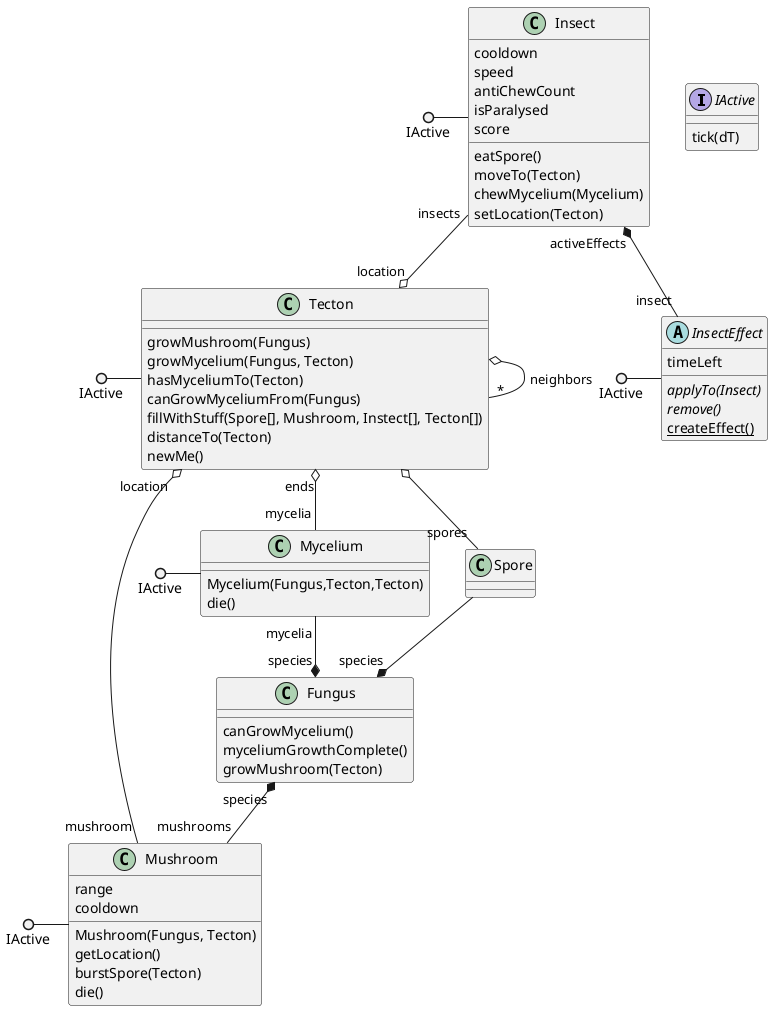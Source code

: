 @startuml classes
interface IActive {
    tick(dT)
}
'Addneighbor, remove, fill belement többet hogy jelölünk
'NEM E KELL RETURN TÍPUS'

'Panni: nagyon sok konstruktor még hiányzik!!!

'Dávid: kikommentelt fv-ek getter-setterek, elhagyhatjuk őket?
'takeSpore->eatspore diagram
'ha kell remove akkor removemushroom
'Panni: szerintem a ezek főleg nem getter/setterek, hanem addok, removeok, azok szerintem kellenek

'LÁTHATÓSÁG kell?
'Panni: szerintem nem, mert a követelményekben szerint amúgy is csak publikus metódusok szerepelhetnek

/' A követelményekből:
    Attribútumok és metódusok is kellenek, típussal, paraméterrel együtt. Itt még csak publikus metódusok szerepelhetnek! 
    Látsszanak a metódus-felüldefiniálások is (a felüldefiniált metódusok a leszármazott osztályban legyenek láthatók,
    a nem felüldefiniáltak a leszármazottban elhagyhatók)
'/
class Tecton {
    growMushroom(Fungus)
    growMycelium(Fungus, Tecton)
    hasMyceliumTo(Tecton)
    canGrowMyceliumFrom(Fungus)
    ' removeInsect(Insect)
    ' addInsect(Insect)
    ' addNeighbor(Tecton)
    ' removeNeighbor(Tecton)
    fillWithStuff(Spore[], Mushroom, Instect[], Tecton[])
    distanceTo(Tecton)
    ' addSpore(Spore)
    newMe()
}
class Fungus {
    canGrowMycelium()
    myceliumGrowthComplete()
    growMushroom(Tecton)
}
class Mycelium {
    Mycelium(Fungus,Tecton,Tecton)
    die()
}
class Mushroom {
    range
    cooldown
    Mushroom(Fungus, Tecton)
    getLocation()
    ' setLocation(Tecton)
    burstSpore(Tecton)
    die()
}
class Spore

'Panni: ide nem írom ki a getter-settereket, elegek szntem az attribútumok
' +ha van removeEffect() akkor applyEffect() nincs? vagy azt a setIsParalysed() és a hasonlóak helyettesítik?
' +azt viszont nem tudom h az asszociációk setterei (pl setLocation) kellenek-e
class Insect {
    cooldown
    speed
    antiChewCount
    isParalysed
    score
    eatSpore()
    moveTo(Tecton)
    chewMycelium(Mycelium)
    ' removeEffect(InsectEffect)
    setLocation(Tecton)
}
abstract InsectEffect {
    timeLeft
    {abstract} applyTo(Insect)
    {abstract} remove()
    {static} createEffect()
}

IActive ()- Tecton
IActive ()- Mushroom
IActive ()- Mycelium
IActive ()- Insect
IActive ()- InsectEffect

Tecton o-- "*" Tecton : neighbors
Tecton "ends" o-- "mycelia" Mycelium
Tecton o-- "spores" Spore
Tecton "location" o-- "mushroom" Mushroom

Mycelium "mycelia" --* "species" Fungus

Insect "activeEffects" *-- "insect" InsectEffect
Insect "insects" --o "location" Tecton

Fungus "species" *-- "mushrooms" Mushroom

Spore --* "species" Fungus

@enduml